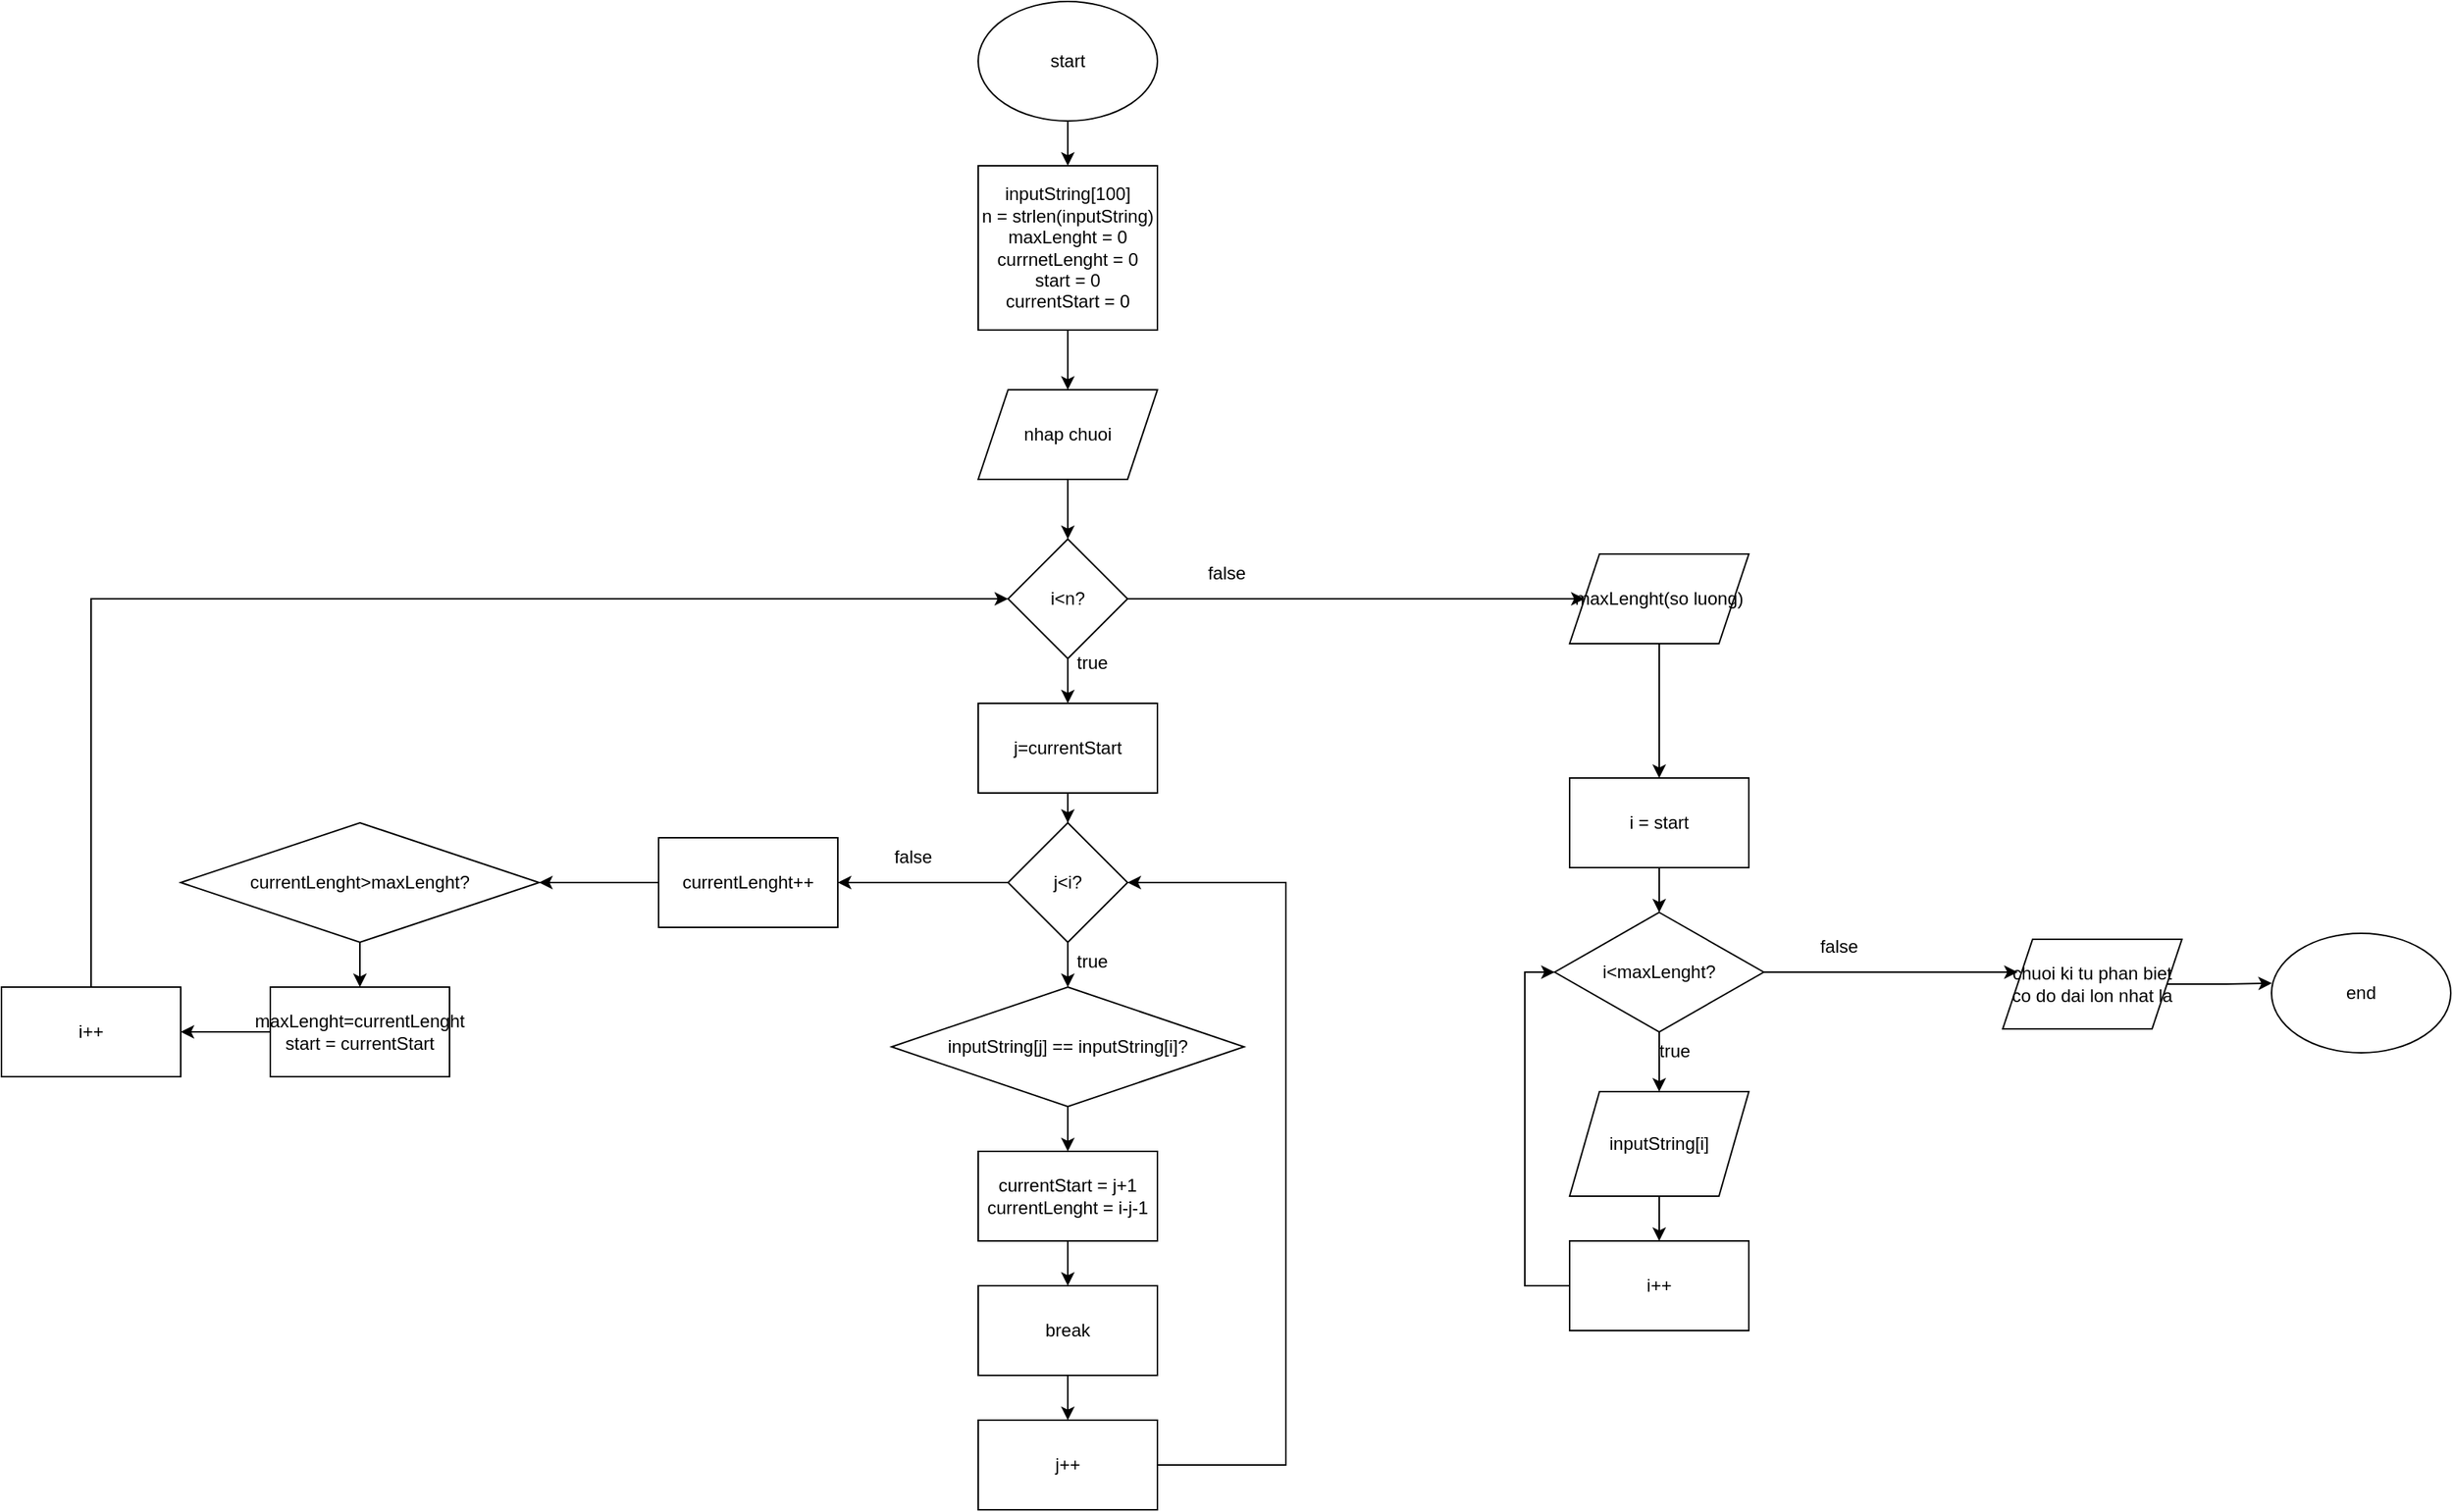 <mxfile version="22.1.2" type="device">
  <diagram id="C5RBs43oDa-KdzZeNtuy" name="Page-1">
    <mxGraphModel dx="1863" dy="606" grid="1" gridSize="10" guides="1" tooltips="1" connect="1" arrows="1" fold="1" page="1" pageScale="1" pageWidth="827" pageHeight="1169" math="0" shadow="0">
      <root>
        <mxCell id="WIyWlLk6GJQsqaUBKTNV-0" />
        <mxCell id="WIyWlLk6GJQsqaUBKTNV-1" parent="WIyWlLk6GJQsqaUBKTNV-0" />
        <mxCell id="Iuauyg0S90bpOyPDbfv3-2" style="edgeStyle=orthogonalEdgeStyle;rounded=0;orthogonalLoop=1;jettySize=auto;html=1;exitX=0.5;exitY=1;exitDx=0;exitDy=0;entryX=0.5;entryY=0;entryDx=0;entryDy=0;" edge="1" parent="WIyWlLk6GJQsqaUBKTNV-1" source="Iuauyg0S90bpOyPDbfv3-0" target="Iuauyg0S90bpOyPDbfv3-1">
          <mxGeometry relative="1" as="geometry" />
        </mxCell>
        <mxCell id="Iuauyg0S90bpOyPDbfv3-0" value="start" style="ellipse;whiteSpace=wrap;html=1;" vertex="1" parent="WIyWlLk6GJQsqaUBKTNV-1">
          <mxGeometry x="354" width="120" height="80" as="geometry" />
        </mxCell>
        <mxCell id="Iuauyg0S90bpOyPDbfv3-3" style="edgeStyle=orthogonalEdgeStyle;rounded=0;orthogonalLoop=1;jettySize=auto;html=1;exitX=0.5;exitY=1;exitDx=0;exitDy=0;" edge="1" parent="WIyWlLk6GJQsqaUBKTNV-1" source="Iuauyg0S90bpOyPDbfv3-1">
          <mxGeometry relative="1" as="geometry">
            <mxPoint x="414" y="260" as="targetPoint" />
          </mxGeometry>
        </mxCell>
        <mxCell id="Iuauyg0S90bpOyPDbfv3-1" value="inputString[100]&lt;br&gt;n = strlen(inputString)&lt;br&gt;maxLenght = 0&lt;br&gt;currnetLenght = 0&lt;br&gt;start = 0&lt;br&gt;currentStart = 0" style="rounded=0;whiteSpace=wrap;html=1;" vertex="1" parent="WIyWlLk6GJQsqaUBKTNV-1">
          <mxGeometry x="354" y="110" width="120" height="110" as="geometry" />
        </mxCell>
        <mxCell id="Iuauyg0S90bpOyPDbfv3-7" style="edgeStyle=orthogonalEdgeStyle;rounded=0;orthogonalLoop=1;jettySize=auto;html=1;exitX=0.5;exitY=1;exitDx=0;exitDy=0;entryX=0.5;entryY=0;entryDx=0;entryDy=0;" edge="1" parent="WIyWlLk6GJQsqaUBKTNV-1" source="Iuauyg0S90bpOyPDbfv3-5" target="Iuauyg0S90bpOyPDbfv3-6">
          <mxGeometry relative="1" as="geometry" />
        </mxCell>
        <mxCell id="Iuauyg0S90bpOyPDbfv3-5" value="nhap chuoi" style="shape=parallelogram;perimeter=parallelogramPerimeter;whiteSpace=wrap;html=1;fixedSize=1;" vertex="1" parent="WIyWlLk6GJQsqaUBKTNV-1">
          <mxGeometry x="354" y="260" width="120" height="60" as="geometry" />
        </mxCell>
        <mxCell id="Iuauyg0S90bpOyPDbfv3-8" style="edgeStyle=orthogonalEdgeStyle;rounded=0;orthogonalLoop=1;jettySize=auto;html=1;exitX=0.5;exitY=1;exitDx=0;exitDy=0;" edge="1" parent="WIyWlLk6GJQsqaUBKTNV-1" source="Iuauyg0S90bpOyPDbfv3-6">
          <mxGeometry relative="1" as="geometry">
            <mxPoint x="414" y="470" as="targetPoint" />
          </mxGeometry>
        </mxCell>
        <mxCell id="Iuauyg0S90bpOyPDbfv3-27" style="edgeStyle=orthogonalEdgeStyle;rounded=0;orthogonalLoop=1;jettySize=auto;html=1;exitX=1;exitY=0.5;exitDx=0;exitDy=0;" edge="1" parent="WIyWlLk6GJQsqaUBKTNV-1" source="Iuauyg0S90bpOyPDbfv3-6">
          <mxGeometry relative="1" as="geometry">
            <mxPoint x="760" y="400" as="targetPoint" />
          </mxGeometry>
        </mxCell>
        <mxCell id="Iuauyg0S90bpOyPDbfv3-6" value="i&amp;lt;n?" style="rhombus;whiteSpace=wrap;html=1;" vertex="1" parent="WIyWlLk6GJQsqaUBKTNV-1">
          <mxGeometry x="374" y="360" width="80" height="80" as="geometry" />
        </mxCell>
        <mxCell id="Iuauyg0S90bpOyPDbfv3-11" style="edgeStyle=orthogonalEdgeStyle;rounded=0;orthogonalLoop=1;jettySize=auto;html=1;exitX=0.5;exitY=1;exitDx=0;exitDy=0;" edge="1" parent="WIyWlLk6GJQsqaUBKTNV-1" source="Iuauyg0S90bpOyPDbfv3-9" target="Iuauyg0S90bpOyPDbfv3-10">
          <mxGeometry relative="1" as="geometry" />
        </mxCell>
        <mxCell id="Iuauyg0S90bpOyPDbfv3-9" value="j=currentStart" style="rounded=0;whiteSpace=wrap;html=1;" vertex="1" parent="WIyWlLk6GJQsqaUBKTNV-1">
          <mxGeometry x="354" y="470" width="120" height="60" as="geometry" />
        </mxCell>
        <mxCell id="Iuauyg0S90bpOyPDbfv3-13" style="edgeStyle=orthogonalEdgeStyle;rounded=0;orthogonalLoop=1;jettySize=auto;html=1;exitX=0.5;exitY=1;exitDx=0;exitDy=0;entryX=0.5;entryY=0;entryDx=0;entryDy=0;" edge="1" parent="WIyWlLk6GJQsqaUBKTNV-1" source="Iuauyg0S90bpOyPDbfv3-10" target="Iuauyg0S90bpOyPDbfv3-12">
          <mxGeometry relative="1" as="geometry" />
        </mxCell>
        <mxCell id="Iuauyg0S90bpOyPDbfv3-30" style="edgeStyle=orthogonalEdgeStyle;rounded=0;orthogonalLoop=1;jettySize=auto;html=1;exitX=0;exitY=0.5;exitDx=0;exitDy=0;entryX=1;entryY=0.5;entryDx=0;entryDy=0;" edge="1" parent="WIyWlLk6GJQsqaUBKTNV-1" source="Iuauyg0S90bpOyPDbfv3-10" target="Iuauyg0S90bpOyPDbfv3-22">
          <mxGeometry relative="1" as="geometry" />
        </mxCell>
        <mxCell id="Iuauyg0S90bpOyPDbfv3-10" value="j&amp;lt;i?" style="rhombus;whiteSpace=wrap;html=1;" vertex="1" parent="WIyWlLk6GJQsqaUBKTNV-1">
          <mxGeometry x="374" y="550" width="80" height="80" as="geometry" />
        </mxCell>
        <mxCell id="Iuauyg0S90bpOyPDbfv3-15" style="edgeStyle=orthogonalEdgeStyle;rounded=0;orthogonalLoop=1;jettySize=auto;html=1;exitX=0.5;exitY=1;exitDx=0;exitDy=0;entryX=0.5;entryY=0;entryDx=0;entryDy=0;" edge="1" parent="WIyWlLk6GJQsqaUBKTNV-1" source="Iuauyg0S90bpOyPDbfv3-12" target="Iuauyg0S90bpOyPDbfv3-14">
          <mxGeometry relative="1" as="geometry" />
        </mxCell>
        <mxCell id="Iuauyg0S90bpOyPDbfv3-12" value="inputString[j] == inputString[i]?" style="rhombus;whiteSpace=wrap;html=1;" vertex="1" parent="WIyWlLk6GJQsqaUBKTNV-1">
          <mxGeometry x="296" y="660" width="236" height="80" as="geometry" />
        </mxCell>
        <mxCell id="Iuauyg0S90bpOyPDbfv3-17" style="edgeStyle=orthogonalEdgeStyle;rounded=0;orthogonalLoop=1;jettySize=auto;html=1;exitX=0.5;exitY=1;exitDx=0;exitDy=0;entryX=0.5;entryY=0;entryDx=0;entryDy=0;" edge="1" parent="WIyWlLk6GJQsqaUBKTNV-1" source="Iuauyg0S90bpOyPDbfv3-14" target="Iuauyg0S90bpOyPDbfv3-16">
          <mxGeometry relative="1" as="geometry" />
        </mxCell>
        <mxCell id="Iuauyg0S90bpOyPDbfv3-14" value="currentStart = j+1&lt;br&gt;currentLenght = i-j-1" style="rounded=0;whiteSpace=wrap;html=1;" vertex="1" parent="WIyWlLk6GJQsqaUBKTNV-1">
          <mxGeometry x="354" y="770" width="120" height="60" as="geometry" />
        </mxCell>
        <mxCell id="Iuauyg0S90bpOyPDbfv3-19" style="edgeStyle=orthogonalEdgeStyle;rounded=0;orthogonalLoop=1;jettySize=auto;html=1;exitX=0.5;exitY=1;exitDx=0;exitDy=0;entryX=0.5;entryY=0;entryDx=0;entryDy=0;" edge="1" parent="WIyWlLk6GJQsqaUBKTNV-1" source="Iuauyg0S90bpOyPDbfv3-16" target="Iuauyg0S90bpOyPDbfv3-18">
          <mxGeometry relative="1" as="geometry" />
        </mxCell>
        <mxCell id="Iuauyg0S90bpOyPDbfv3-16" value="break" style="rounded=0;whiteSpace=wrap;html=1;" vertex="1" parent="WIyWlLk6GJQsqaUBKTNV-1">
          <mxGeometry x="354" y="860" width="120" height="60" as="geometry" />
        </mxCell>
        <mxCell id="Iuauyg0S90bpOyPDbfv3-20" style="edgeStyle=orthogonalEdgeStyle;rounded=0;orthogonalLoop=1;jettySize=auto;html=1;exitX=1;exitY=0.5;exitDx=0;exitDy=0;entryX=1;entryY=0.5;entryDx=0;entryDy=0;" edge="1" parent="WIyWlLk6GJQsqaUBKTNV-1" source="Iuauyg0S90bpOyPDbfv3-18" target="Iuauyg0S90bpOyPDbfv3-10">
          <mxGeometry relative="1" as="geometry">
            <mxPoint x="560" y="980" as="targetPoint" />
            <Array as="points">
              <mxPoint x="560" y="980" />
              <mxPoint x="560" y="590" />
            </Array>
          </mxGeometry>
        </mxCell>
        <mxCell id="Iuauyg0S90bpOyPDbfv3-18" value="j++" style="rounded=0;whiteSpace=wrap;html=1;" vertex="1" parent="WIyWlLk6GJQsqaUBKTNV-1">
          <mxGeometry x="354" y="950" width="120" height="60" as="geometry" />
        </mxCell>
        <mxCell id="Iuauyg0S90bpOyPDbfv3-31" style="edgeStyle=orthogonalEdgeStyle;rounded=0;orthogonalLoop=1;jettySize=auto;html=1;exitX=0;exitY=0.5;exitDx=0;exitDy=0;" edge="1" parent="WIyWlLk6GJQsqaUBKTNV-1" source="Iuauyg0S90bpOyPDbfv3-22">
          <mxGeometry relative="1" as="geometry">
            <mxPoint x="60" y="590" as="targetPoint" />
          </mxGeometry>
        </mxCell>
        <mxCell id="Iuauyg0S90bpOyPDbfv3-22" value="currentLenght++" style="rounded=0;whiteSpace=wrap;html=1;" vertex="1" parent="WIyWlLk6GJQsqaUBKTNV-1">
          <mxGeometry x="140" y="560" width="120" height="60" as="geometry" />
        </mxCell>
        <mxCell id="Iuauyg0S90bpOyPDbfv3-24" value="true" style="text;html=1;align=center;verticalAlign=middle;resizable=0;points=[];autosize=1;strokeColor=none;fillColor=none;" vertex="1" parent="WIyWlLk6GJQsqaUBKTNV-1">
          <mxGeometry x="410" y="628" width="40" height="30" as="geometry" />
        </mxCell>
        <mxCell id="Iuauyg0S90bpOyPDbfv3-26" value="true" style="text;html=1;align=center;verticalAlign=middle;resizable=0;points=[];autosize=1;strokeColor=none;fillColor=none;" vertex="1" parent="WIyWlLk6GJQsqaUBKTNV-1">
          <mxGeometry x="410" y="428" width="40" height="30" as="geometry" />
        </mxCell>
        <mxCell id="Iuauyg0S90bpOyPDbfv3-28" value="false" style="text;html=1;align=center;verticalAlign=middle;resizable=0;points=[];autosize=1;strokeColor=none;fillColor=none;" vertex="1" parent="WIyWlLk6GJQsqaUBKTNV-1">
          <mxGeometry x="495" y="368" width="50" height="30" as="geometry" />
        </mxCell>
        <mxCell id="Iuauyg0S90bpOyPDbfv3-34" style="edgeStyle=orthogonalEdgeStyle;rounded=0;orthogonalLoop=1;jettySize=auto;html=1;exitX=0.5;exitY=1;exitDx=0;exitDy=0;entryX=0.5;entryY=0;entryDx=0;entryDy=0;" edge="1" parent="WIyWlLk6GJQsqaUBKTNV-1" source="Iuauyg0S90bpOyPDbfv3-32" target="Iuauyg0S90bpOyPDbfv3-33">
          <mxGeometry relative="1" as="geometry" />
        </mxCell>
        <mxCell id="Iuauyg0S90bpOyPDbfv3-32" value="currentLenght&amp;gt;maxLenght?&lt;br&gt;" style="rhombus;whiteSpace=wrap;html=1;" vertex="1" parent="WIyWlLk6GJQsqaUBKTNV-1">
          <mxGeometry x="-180" y="550" width="240" height="80" as="geometry" />
        </mxCell>
        <mxCell id="Iuauyg0S90bpOyPDbfv3-36" style="edgeStyle=orthogonalEdgeStyle;rounded=0;orthogonalLoop=1;jettySize=auto;html=1;exitX=0;exitY=0.5;exitDx=0;exitDy=0;" edge="1" parent="WIyWlLk6GJQsqaUBKTNV-1" source="Iuauyg0S90bpOyPDbfv3-33">
          <mxGeometry relative="1" as="geometry">
            <mxPoint x="-180" y="690" as="targetPoint" />
          </mxGeometry>
        </mxCell>
        <mxCell id="Iuauyg0S90bpOyPDbfv3-33" value="maxLenght=currentLenght&lt;br&gt;start = currentStart" style="rounded=0;whiteSpace=wrap;html=1;" vertex="1" parent="WIyWlLk6GJQsqaUBKTNV-1">
          <mxGeometry x="-120" y="660" width="120" height="60" as="geometry" />
        </mxCell>
        <mxCell id="Iuauyg0S90bpOyPDbfv3-39" style="edgeStyle=orthogonalEdgeStyle;rounded=0;orthogonalLoop=1;jettySize=auto;html=1;exitX=0.5;exitY=0;exitDx=0;exitDy=0;entryX=0;entryY=0.5;entryDx=0;entryDy=0;" edge="1" parent="WIyWlLk6GJQsqaUBKTNV-1" source="Iuauyg0S90bpOyPDbfv3-37" target="Iuauyg0S90bpOyPDbfv3-6">
          <mxGeometry relative="1" as="geometry" />
        </mxCell>
        <mxCell id="Iuauyg0S90bpOyPDbfv3-37" value="i++" style="rounded=0;whiteSpace=wrap;html=1;" vertex="1" parent="WIyWlLk6GJQsqaUBKTNV-1">
          <mxGeometry x="-300" y="660" width="120" height="60" as="geometry" />
        </mxCell>
        <mxCell id="Iuauyg0S90bpOyPDbfv3-40" value="false" style="text;html=1;align=center;verticalAlign=middle;resizable=0;points=[];autosize=1;strokeColor=none;fillColor=none;" vertex="1" parent="WIyWlLk6GJQsqaUBKTNV-1">
          <mxGeometry x="285" y="558" width="50" height="30" as="geometry" />
        </mxCell>
        <mxCell id="Iuauyg0S90bpOyPDbfv3-45" style="edgeStyle=orthogonalEdgeStyle;rounded=0;orthogonalLoop=1;jettySize=auto;html=1;exitX=0.5;exitY=1;exitDx=0;exitDy=0;" edge="1" parent="WIyWlLk6GJQsqaUBKTNV-1" source="Iuauyg0S90bpOyPDbfv3-41">
          <mxGeometry relative="1" as="geometry">
            <mxPoint x="810" y="520" as="targetPoint" />
          </mxGeometry>
        </mxCell>
        <mxCell id="Iuauyg0S90bpOyPDbfv3-41" value="maxLenght(so luong)" style="shape=parallelogram;perimeter=parallelogramPerimeter;whiteSpace=wrap;html=1;fixedSize=1;" vertex="1" parent="WIyWlLk6GJQsqaUBKTNV-1">
          <mxGeometry x="750" y="370" width="120" height="60" as="geometry" />
        </mxCell>
        <mxCell id="Iuauyg0S90bpOyPDbfv3-48" style="edgeStyle=orthogonalEdgeStyle;rounded=0;orthogonalLoop=1;jettySize=auto;html=1;exitX=0.5;exitY=1;exitDx=0;exitDy=0;entryX=0.5;entryY=0;entryDx=0;entryDy=0;" edge="1" parent="WIyWlLk6GJQsqaUBKTNV-1" source="Iuauyg0S90bpOyPDbfv3-46" target="Iuauyg0S90bpOyPDbfv3-47">
          <mxGeometry relative="1" as="geometry" />
        </mxCell>
        <mxCell id="Iuauyg0S90bpOyPDbfv3-46" value="i = start" style="rounded=0;whiteSpace=wrap;html=1;" vertex="1" parent="WIyWlLk6GJQsqaUBKTNV-1">
          <mxGeometry x="750" y="520" width="120" height="60" as="geometry" />
        </mxCell>
        <mxCell id="Iuauyg0S90bpOyPDbfv3-49" style="edgeStyle=orthogonalEdgeStyle;rounded=0;orthogonalLoop=1;jettySize=auto;html=1;exitX=0.5;exitY=1;exitDx=0;exitDy=0;" edge="1" parent="WIyWlLk6GJQsqaUBKTNV-1" source="Iuauyg0S90bpOyPDbfv3-47">
          <mxGeometry relative="1" as="geometry">
            <mxPoint x="810" y="730" as="targetPoint" />
          </mxGeometry>
        </mxCell>
        <mxCell id="Iuauyg0S90bpOyPDbfv3-57" style="edgeStyle=orthogonalEdgeStyle;rounded=0;orthogonalLoop=1;jettySize=auto;html=1;exitX=1;exitY=0.5;exitDx=0;exitDy=0;" edge="1" parent="WIyWlLk6GJQsqaUBKTNV-1" source="Iuauyg0S90bpOyPDbfv3-47">
          <mxGeometry relative="1" as="geometry">
            <mxPoint x="1050" y="650" as="targetPoint" />
          </mxGeometry>
        </mxCell>
        <mxCell id="Iuauyg0S90bpOyPDbfv3-47" value="i&amp;lt;maxLenght?" style="rhombus;whiteSpace=wrap;html=1;" vertex="1" parent="WIyWlLk6GJQsqaUBKTNV-1">
          <mxGeometry x="740" y="610" width="140" height="80" as="geometry" />
        </mxCell>
        <mxCell id="Iuauyg0S90bpOyPDbfv3-53" style="edgeStyle=orthogonalEdgeStyle;rounded=0;orthogonalLoop=1;jettySize=auto;html=1;exitX=0.5;exitY=1;exitDx=0;exitDy=0;" edge="1" parent="WIyWlLk6GJQsqaUBKTNV-1" source="Iuauyg0S90bpOyPDbfv3-50">
          <mxGeometry relative="1" as="geometry">
            <mxPoint x="810" y="830" as="targetPoint" />
          </mxGeometry>
        </mxCell>
        <mxCell id="Iuauyg0S90bpOyPDbfv3-50" value="inputString[i]" style="shape=parallelogram;perimeter=parallelogramPerimeter;whiteSpace=wrap;html=1;fixedSize=1;" vertex="1" parent="WIyWlLk6GJQsqaUBKTNV-1">
          <mxGeometry x="750" y="730" width="120" height="70" as="geometry" />
        </mxCell>
        <mxCell id="Iuauyg0S90bpOyPDbfv3-56" style="edgeStyle=orthogonalEdgeStyle;rounded=0;orthogonalLoop=1;jettySize=auto;html=1;exitX=0;exitY=0.5;exitDx=0;exitDy=0;entryX=0;entryY=0.5;entryDx=0;entryDy=0;" edge="1" parent="WIyWlLk6GJQsqaUBKTNV-1" source="Iuauyg0S90bpOyPDbfv3-54" target="Iuauyg0S90bpOyPDbfv3-47">
          <mxGeometry relative="1" as="geometry" />
        </mxCell>
        <mxCell id="Iuauyg0S90bpOyPDbfv3-54" value="i++" style="rounded=0;whiteSpace=wrap;html=1;" vertex="1" parent="WIyWlLk6GJQsqaUBKTNV-1">
          <mxGeometry x="750" y="830" width="120" height="60" as="geometry" />
        </mxCell>
        <mxCell id="Iuauyg0S90bpOyPDbfv3-58" value="true" style="text;html=1;align=center;verticalAlign=middle;resizable=0;points=[];autosize=1;strokeColor=none;fillColor=none;" vertex="1" parent="WIyWlLk6GJQsqaUBKTNV-1">
          <mxGeometry x="800" y="688" width="40" height="30" as="geometry" />
        </mxCell>
        <mxCell id="Iuauyg0S90bpOyPDbfv3-59" value="false" style="text;html=1;align=center;verticalAlign=middle;resizable=0;points=[];autosize=1;strokeColor=none;fillColor=none;" vertex="1" parent="WIyWlLk6GJQsqaUBKTNV-1">
          <mxGeometry x="905" y="618" width="50" height="30" as="geometry" />
        </mxCell>
        <mxCell id="Iuauyg0S90bpOyPDbfv3-60" value="chuoi ki tu phan biet co do dai lon nhat la" style="shape=parallelogram;perimeter=parallelogramPerimeter;whiteSpace=wrap;html=1;fixedSize=1;" vertex="1" parent="WIyWlLk6GJQsqaUBKTNV-1">
          <mxGeometry x="1040" y="628" width="120" height="60" as="geometry" />
        </mxCell>
        <mxCell id="Iuauyg0S90bpOyPDbfv3-61" value="end" style="ellipse;whiteSpace=wrap;html=1;" vertex="1" parent="WIyWlLk6GJQsqaUBKTNV-1">
          <mxGeometry x="1220" y="624" width="120" height="80" as="geometry" />
        </mxCell>
        <mxCell id="Iuauyg0S90bpOyPDbfv3-62" style="edgeStyle=orthogonalEdgeStyle;rounded=0;orthogonalLoop=1;jettySize=auto;html=1;exitX=1;exitY=0.5;exitDx=0;exitDy=0;entryX=0.002;entryY=0.417;entryDx=0;entryDy=0;entryPerimeter=0;" edge="1" parent="WIyWlLk6GJQsqaUBKTNV-1" source="Iuauyg0S90bpOyPDbfv3-60" target="Iuauyg0S90bpOyPDbfv3-61">
          <mxGeometry relative="1" as="geometry" />
        </mxCell>
      </root>
    </mxGraphModel>
  </diagram>
</mxfile>
